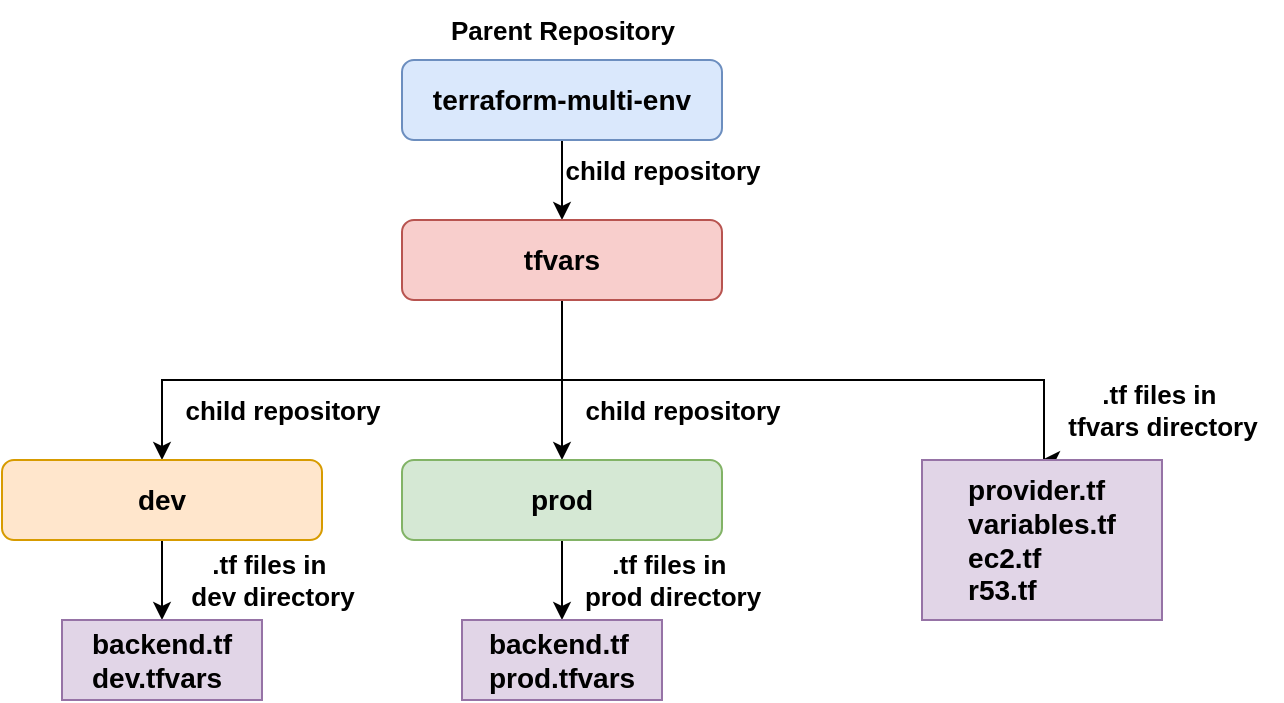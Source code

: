 <mxfile version="24.7.14">
  <diagram name="Page-1" id="FdvQL-wQut5t2aWL9FqW">
    <mxGraphModel dx="880" dy="434" grid="1" gridSize="10" guides="1" tooltips="1" connect="1" arrows="1" fold="1" page="1" pageScale="1" pageWidth="827" pageHeight="1169" math="0" shadow="0">
      <root>
        <mxCell id="0" />
        <mxCell id="1" parent="0" />
        <mxCell id="-j4mKeUH3uTOLnQa7xFd-3" style="edgeStyle=orthogonalEdgeStyle;rounded=0;orthogonalLoop=1;jettySize=auto;html=1;entryX=0.5;entryY=0;entryDx=0;entryDy=0;" edge="1" parent="1" source="-j4mKeUH3uTOLnQa7xFd-1" target="-j4mKeUH3uTOLnQa7xFd-2">
          <mxGeometry relative="1" as="geometry" />
        </mxCell>
        <mxCell id="-j4mKeUH3uTOLnQa7xFd-1" value="&lt;b&gt;&lt;font style=&quot;font-size: 14px;&quot;&gt;terraform-multi-env&lt;/font&gt;&lt;/b&gt;" style="rounded=1;whiteSpace=wrap;html=1;fillColor=#dae8fc;strokeColor=#6c8ebf;" vertex="1" parent="1">
          <mxGeometry x="320" y="240" width="160" height="40" as="geometry" />
        </mxCell>
        <mxCell id="-j4mKeUH3uTOLnQa7xFd-6" style="edgeStyle=orthogonalEdgeStyle;rounded=0;orthogonalLoop=1;jettySize=auto;html=1;exitX=0.5;exitY=1;exitDx=0;exitDy=0;entryX=0.5;entryY=0;entryDx=0;entryDy=0;" edge="1" parent="1" source="-j4mKeUH3uTOLnQa7xFd-2" target="-j4mKeUH3uTOLnQa7xFd-5">
          <mxGeometry relative="1" as="geometry" />
        </mxCell>
        <mxCell id="-j4mKeUH3uTOLnQa7xFd-7" style="edgeStyle=orthogonalEdgeStyle;rounded=0;orthogonalLoop=1;jettySize=auto;html=1;entryX=0.5;entryY=0;entryDx=0;entryDy=0;" edge="1" parent="1" source="-j4mKeUH3uTOLnQa7xFd-2" target="-j4mKeUH3uTOLnQa7xFd-4">
          <mxGeometry relative="1" as="geometry">
            <Array as="points">
              <mxPoint x="400" y="400" />
              <mxPoint x="200" y="400" />
            </Array>
          </mxGeometry>
        </mxCell>
        <mxCell id="-j4mKeUH3uTOLnQa7xFd-8" style="edgeStyle=orthogonalEdgeStyle;rounded=0;orthogonalLoop=1;jettySize=auto;html=1;" edge="1" parent="1" source="-j4mKeUH3uTOLnQa7xFd-2">
          <mxGeometry relative="1" as="geometry">
            <mxPoint x="640" y="440" as="targetPoint" />
            <Array as="points">
              <mxPoint x="400" y="400" />
              <mxPoint x="641" y="400" />
            </Array>
          </mxGeometry>
        </mxCell>
        <mxCell id="-j4mKeUH3uTOLnQa7xFd-2" value="&lt;b&gt;&lt;font style=&quot;font-size: 14px;&quot;&gt;tfvars&lt;/font&gt;&lt;/b&gt;" style="rounded=1;whiteSpace=wrap;html=1;fillColor=#f8cecc;strokeColor=#b85450;" vertex="1" parent="1">
          <mxGeometry x="320" y="320" width="160" height="40" as="geometry" />
        </mxCell>
        <mxCell id="-j4mKeUH3uTOLnQa7xFd-23" value="" style="edgeStyle=orthogonalEdgeStyle;rounded=0;orthogonalLoop=1;jettySize=auto;html=1;" edge="1" parent="1" source="-j4mKeUH3uTOLnQa7xFd-4" target="-j4mKeUH3uTOLnQa7xFd-21">
          <mxGeometry relative="1" as="geometry" />
        </mxCell>
        <mxCell id="-j4mKeUH3uTOLnQa7xFd-4" value="&lt;span style=&quot;font-size: 14px;&quot;&gt;&lt;b&gt;dev&lt;/b&gt;&lt;/span&gt;" style="rounded=1;whiteSpace=wrap;html=1;fillColor=#ffe6cc;strokeColor=#d79b00;" vertex="1" parent="1">
          <mxGeometry x="120" y="440" width="160" height="40" as="geometry" />
        </mxCell>
        <mxCell id="-j4mKeUH3uTOLnQa7xFd-22" value="" style="edgeStyle=orthogonalEdgeStyle;rounded=0;orthogonalLoop=1;jettySize=auto;html=1;" edge="1" parent="1" source="-j4mKeUH3uTOLnQa7xFd-5" target="-j4mKeUH3uTOLnQa7xFd-19">
          <mxGeometry relative="1" as="geometry" />
        </mxCell>
        <mxCell id="-j4mKeUH3uTOLnQa7xFd-5" value="&lt;b&gt;&lt;font style=&quot;font-size: 14px;&quot;&gt;prod&lt;/font&gt;&lt;/b&gt;" style="rounded=1;whiteSpace=wrap;html=1;fillColor=#d5e8d4;strokeColor=#82b366;" vertex="1" parent="1">
          <mxGeometry x="320" y="440" width="160" height="40" as="geometry" />
        </mxCell>
        <mxCell id="-j4mKeUH3uTOLnQa7xFd-13" value="&lt;div style=&quot;text-align: left;&quot;&gt;&lt;b style=&quot;background-color: initial; text-wrap: nowrap;&quot;&gt;&lt;font style=&quot;font-size: 14px;&quot;&gt;provider.tf&lt;/font&gt;&lt;/b&gt;&lt;/div&gt;&lt;div style=&quot;text-align: left;&quot;&gt;&lt;b style=&quot;text-wrap: nowrap;&quot;&gt;&lt;font style=&quot;font-size: 14px;&quot;&gt;variables.tf&lt;/font&gt;&lt;/b&gt;&lt;b style=&quot;text-wrap: nowrap;&quot;&gt;&lt;font style=&quot;font-size: 14px;&quot;&gt;&lt;br&gt;&lt;/font&gt;&lt;/b&gt;&lt;/div&gt;&lt;div style=&quot;text-align: left;&quot;&gt;&lt;b style=&quot;text-wrap: nowrap;&quot;&gt;&lt;font style=&quot;font-size: 14px;&quot;&gt;ec2.tf&lt;/font&gt;&lt;/b&gt;&lt;b style=&quot;text-wrap: nowrap;&quot;&gt;&lt;font style=&quot;font-size: 14px;&quot;&gt;&lt;br&gt;&lt;/font&gt;&lt;/b&gt;&lt;/div&gt;&lt;div style=&quot;text-align: left;&quot;&gt;&lt;b style=&quot;text-wrap: nowrap;&quot;&gt;&lt;font style=&quot;font-size: 14px;&quot;&gt;r53.tf&lt;/font&gt;&lt;/b&gt;&lt;b style=&quot;text-wrap: nowrap;&quot;&gt;&lt;font style=&quot;font-size: 14px;&quot;&gt;&lt;br&gt;&lt;/font&gt;&lt;/b&gt;&lt;/div&gt;" style="whiteSpace=wrap;html=1;fillColor=#e1d5e7;strokeColor=#9673a6;" vertex="1" parent="1">
          <mxGeometry x="580" y="440" width="120" height="80" as="geometry" />
        </mxCell>
        <mxCell id="-j4mKeUH3uTOLnQa7xFd-14" value="&lt;b&gt;&lt;font style=&quot;font-size: 13px;&quot;&gt;Parent Repository&lt;/font&gt;&lt;/b&gt;" style="text;html=1;align=center;verticalAlign=middle;resizable=0;points=[];autosize=1;strokeColor=none;fillColor=none;" vertex="1" parent="1">
          <mxGeometry x="330" y="210" width="140" height="30" as="geometry" />
        </mxCell>
        <mxCell id="-j4mKeUH3uTOLnQa7xFd-15" value="&lt;b&gt;&lt;font style=&quot;font-size: 13px;&quot;&gt;child repository&lt;/font&gt;&lt;/b&gt;" style="text;html=1;align=center;verticalAlign=middle;resizable=0;points=[];autosize=1;strokeColor=none;fillColor=none;" vertex="1" parent="1">
          <mxGeometry x="390" y="280" width="120" height="30" as="geometry" />
        </mxCell>
        <mxCell id="-j4mKeUH3uTOLnQa7xFd-16" value="&lt;b&gt;&lt;font style=&quot;font-size: 13px;&quot;&gt;child repository&lt;/font&gt;&lt;/b&gt;" style="text;html=1;align=center;verticalAlign=middle;resizable=0;points=[];autosize=1;strokeColor=none;fillColor=none;" vertex="1" parent="1">
          <mxGeometry x="200" y="400" width="120" height="30" as="geometry" />
        </mxCell>
        <mxCell id="-j4mKeUH3uTOLnQa7xFd-17" value="&lt;b&gt;&lt;font style=&quot;font-size: 13px;&quot;&gt;child repository&lt;/font&gt;&lt;/b&gt;" style="text;html=1;align=center;verticalAlign=middle;resizable=0;points=[];autosize=1;strokeColor=none;fillColor=none;" vertex="1" parent="1">
          <mxGeometry x="400" y="400" width="120" height="30" as="geometry" />
        </mxCell>
        <mxCell id="-j4mKeUH3uTOLnQa7xFd-18" value="&lt;b&gt;&lt;font style=&quot;font-size: 13px;&quot;&gt;.tf files in&amp;nbsp;&lt;/font&gt;&lt;/b&gt;&lt;div&gt;&lt;b&gt;&lt;font style=&quot;font-size: 13px;&quot;&gt;tfvars directory&lt;/font&gt;&lt;/b&gt;&lt;/div&gt;" style="text;html=1;align=center;verticalAlign=middle;resizable=0;points=[];autosize=1;strokeColor=none;fillColor=none;" vertex="1" parent="1">
          <mxGeometry x="640" y="395" width="120" height="40" as="geometry" />
        </mxCell>
        <mxCell id="-j4mKeUH3uTOLnQa7xFd-19" value="&lt;div style=&quot;text-align: left;&quot;&gt;&lt;span style=&quot;font-size: 14px; text-wrap: nowrap;&quot;&gt;&lt;b&gt;backend.tf&lt;/b&gt;&lt;/span&gt;&lt;/div&gt;&lt;div style=&quot;text-align: left;&quot;&gt;&lt;span style=&quot;font-size: 14px; text-wrap: nowrap;&quot;&gt;&lt;b&gt;prod.tfvars&lt;/b&gt;&lt;/span&gt;&lt;/div&gt;" style="whiteSpace=wrap;html=1;fillColor=#e1d5e7;strokeColor=#9673a6;" vertex="1" parent="1">
          <mxGeometry x="350" y="520" width="100" height="40" as="geometry" />
        </mxCell>
        <mxCell id="-j4mKeUH3uTOLnQa7xFd-21" value="&lt;div style=&quot;text-align: left;&quot;&gt;&lt;span style=&quot;font-size: 14px; text-wrap: nowrap;&quot;&gt;&lt;b&gt;backend.tf&lt;/b&gt;&lt;/span&gt;&lt;/div&gt;&lt;div style=&quot;text-align: left;&quot;&gt;&lt;span style=&quot;font-size: 14px; text-wrap: nowrap;&quot;&gt;&lt;b&gt;dev.tfvars&lt;/b&gt;&lt;/span&gt;&lt;/div&gt;" style="whiteSpace=wrap;html=1;fillColor=#e1d5e7;strokeColor=#9673a6;" vertex="1" parent="1">
          <mxGeometry x="150" y="520" width="100" height="40" as="geometry" />
        </mxCell>
        <mxCell id="-j4mKeUH3uTOLnQa7xFd-24" value="&lt;b&gt;&lt;font style=&quot;font-size: 13px;&quot;&gt;.tf files in&amp;nbsp;&lt;/font&gt;&lt;/b&gt;&lt;div&gt;&lt;span style=&quot;font-size: 13px;&quot;&gt;&lt;b&gt;prod directory&lt;/b&gt;&lt;/span&gt;&lt;/div&gt;" style="text;html=1;align=center;verticalAlign=middle;resizable=0;points=[];autosize=1;strokeColor=none;fillColor=none;" vertex="1" parent="1">
          <mxGeometry x="400" y="480" width="110" height="40" as="geometry" />
        </mxCell>
        <mxCell id="-j4mKeUH3uTOLnQa7xFd-25" value="&lt;b&gt;&lt;font style=&quot;font-size: 13px;&quot;&gt;.tf files in&amp;nbsp;&lt;/font&gt;&lt;/b&gt;&lt;div&gt;&lt;span style=&quot;font-size: 13px;&quot;&gt;&lt;b&gt;dev directory&lt;/b&gt;&lt;/span&gt;&lt;/div&gt;" style="text;html=1;align=center;verticalAlign=middle;resizable=0;points=[];autosize=1;strokeColor=none;fillColor=none;" vertex="1" parent="1">
          <mxGeometry x="200" y="480" width="110" height="40" as="geometry" />
        </mxCell>
      </root>
    </mxGraphModel>
  </diagram>
</mxfile>
